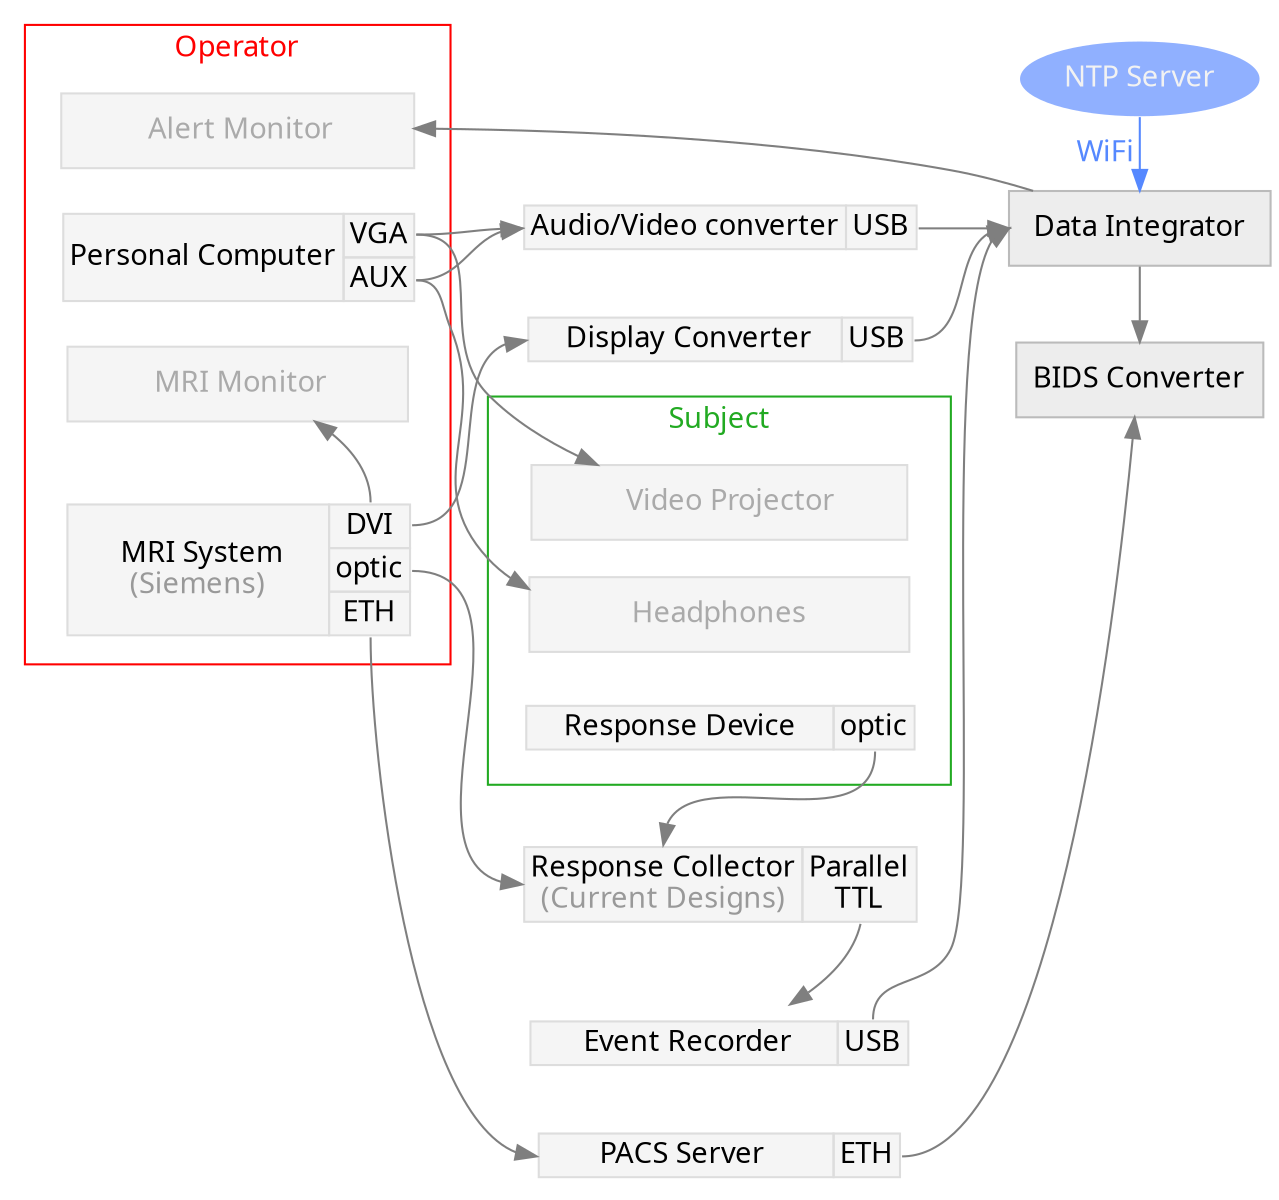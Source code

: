 digraph graphname {
    //newrank=true;
    size="14,8";
    graph [fontname = "sans", margin=0, splines=spline];
    rankdir="LR";
    node [fontname = "sans", style=filled];
    edge [fontname = "sans", color=gray50];
    ntp[label="NTP Server", shape=ellipse, fillcolor="#90B0FF", color=none, fontcolor=gray95]
    aud[
        label =<<TABLE BORDER="0" CELLBORDER="1" CELLSPACING="0" BGCOLOR="grey96">
                <TR>
                    <TD PORT="a">Audio/Video converter</TD>
                    <TD PORT="usb">USB</TD>
                </TR>
            </TABLE>>
            fillcolor=none;
            shape=none;
            color="#DDDDDD",
    ];
    eve[
        label =<<TABLE BORDER="0" CELLBORDER="1" CELLSPACING="0" BGCOLOR="grey96">
                <TR>
                    <TD>      Event Recorder     </TD>
                    <TD PORT="usb">USB</TD>
                </TR>
            </TABLE>>
            fillcolor=none;
            shape=none;
            color="#DDDDDD",
    ];
    dat[label=" Data Integrator ", shape=box, color="#BBBBBB", fillcolor=grey93];
    pac[
        label =<<TABLE BORDER="0" CELLBORDER="1" CELLSPACING="0" BGCOLOR="grey96">
                <TR>
                    <TD PORT="a">       PACS Server        </TD>
                    <TD PORT="eth">ETH</TD>
                </TR>
            </TABLE>>
            fillcolor=none;
            shape=none;
            color="#DDDDDD",
    ];
    bid[label="BIDS Converter", shape=box, color="#BBBBBB", fillcolor=grey93];
    dis[
        label =<<TABLE BORDER="0" CELLBORDER="1" CELLSPACING="0" BGCOLOR="grey96">
                <TR>
                    <TD PORT="a">    Display Converter   </TD>
                    <TD PORT="usb">USB</TD>
                </TR>
            </TABLE>>
            fillcolor=none;
            shape=none;
            color="#DDDDDD",
    ];
    rec[
        label =<<TABLE BORDER="0" CELLBORDER="1" CELLSPACING="0" BGCOLOR="grey96">
                <TR>
                    <TD PORT="a">Response Collector<BR/><FONT COLOR="#999999">(Current Designs)</FONT></TD>
                    <TD PORT="ttl">Parallel<BR/>TTL</TD>
                </TR>
            </TABLE>>
            fillcolor=none;
            shape=none;
            color="#DDDDDD",
    ];
    subgraph cluster_operator {
        label="Operator";
        fontcolor=red;
        color=red;
        margin=10;

        per[
            label =<<TABLE BORDER="0" CELLBORDER="1" CELLSPACING="0" BGCOLOR="grey96">
                    <TR><TD ROWSPAN="3">Personal Computer</TD></TR>
                    <TR>
                        <TD PORT="vga">VGA</TD>
                    </TR>
                    <TR>
                        <TD PORT="aux">AUX</TD>
                    </TR>
                </TABLE>>
                fillcolor=none;
                shape=none;
                color="#DDDDDD",
        ];

        mrm[label="         MRI Monitor        ", shape=box, color="#DDDDDD", fillcolor=grey96, fontcolor="#AAAAAA"];
        mri[
            label =<<TABLE BORDER="0" CELLBORDER="1" CELLSPACING="0" BGCOLOR="grey96">
                    <TR><TD ROWSPAN="4">      MRI System     <BR/><FONT COLOR="#999999">(Siemens)</FONT></TD></TR>
                    <TR>
                        <TD PORT="dvi">DVI</TD>
                    </TR>
                    <TR>
                        <TD PORT="optic">optic</TD>
                    </TR>
                    <TR>
                        <TD PORT="eth">ETH</TD>
                    </TR>
                </TABLE>>
                fillcolor=none,
                shape=none,
                color="#DDDDDD",
        ];
        ale[label="         Alert Monitor        ", shape=box, color="#DDDDDD", fillcolor=grey96, fontcolor="#AAAAAA"];
    }

    subgraph cluster_subject {
        label="Subject";
        fontcolor="#22AA22";
        color="#22AA22";
        margin=10;

        vid[label="          Video Projector       ", shape=box, color="#DDDDDD", fillcolor=grey96, fontcolor="#AAAAAA"];
        hea[label="           Headphones           ", shape=box, color="#DDDDDD", fillcolor=grey96, fontcolor="#AAAAAA"];
        res[
            label =<<TABLE BORDER="0" CELLBORDER="1" CELLSPACING="0" BGCOLOR="grey96">
                    <TR>
                        <TD>    Response Device    </TD>
                        <TD PORT="optic">optic</TD>
                    </TR>
                </TABLE>>
                fillcolor=none;
                shape=none;
                color="#DDDDDD",
        ];
    }

    mri:dvi:n -> mrm[constraint=false];
    per:vga -> vid;
    per:aux:e -> hea;
    mri:optic -> rec:a;
    res:optic -> rec:a;
    rec:ttl -> eve;
    eve:usb -> dat:w;
    mri:dvi:e -> dis:a;
    per:vga -> aud:a:w[weight=5];
    per:aux:e -> aud:a:w;
    mri:eth -> pac:a;
    pac:eth:e -> bid;
    dat -> bid;
    dis:usb -> dat:w;
    ntp -> dat[label="WiFi   ", color="#5588FF", fontcolor="#5588FF"];
    aud:usb -> dat:w;
    dat -> ale[weight=3];
    //{ rank=same; op1; op2; }
    { rank=same; aud; rec; dis; pac; eve}
    //{ rank=same; aud; rec; dis; pac; vid; hea; res }
    //{ rank=same; aud; rec; dis; pac; hea; vid; res}
    //{ rank=same; mri; pac; }
    { rank=same; ntp; dat; bid; }
    //{ rank=same; dvi; aux; vga; }
    //{ rank=same; per; mri; mrm; vid; hea; res; }
    //{ rank=same; cluster_subject; cluster_operator; }
}
